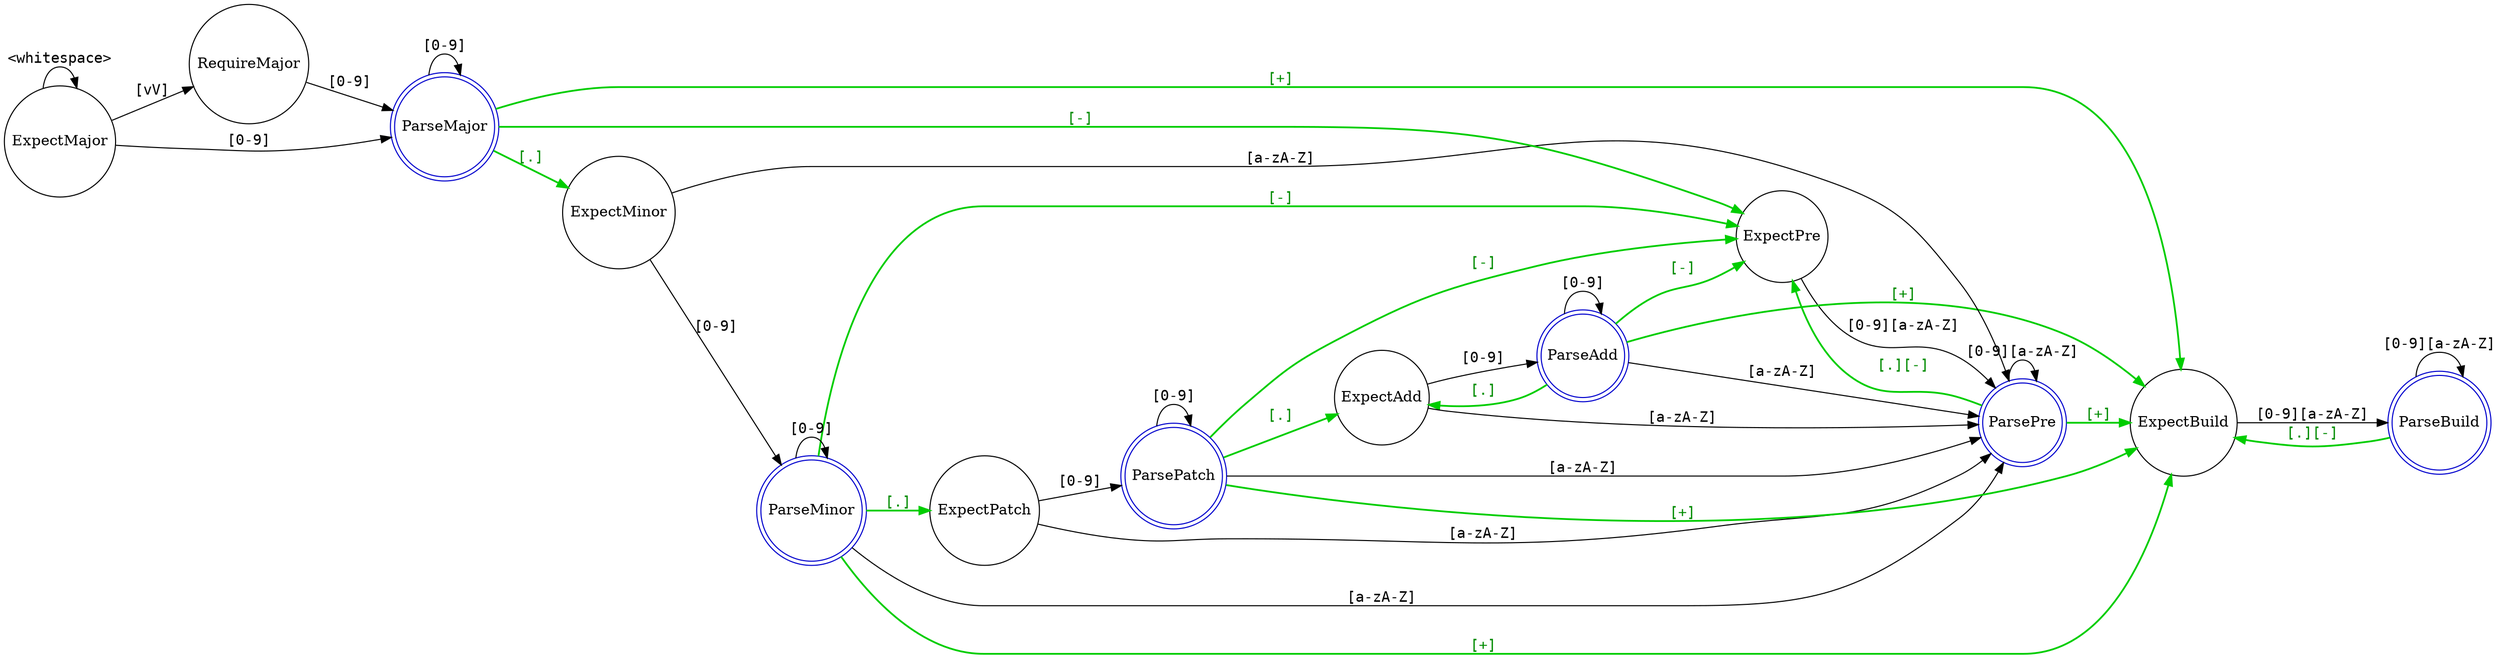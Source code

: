 digraph dfa {
    graph [rankdir=LR];
    node [margin=0.02 shape=circle];
    edge [fontname="JetBrains Mono,Fira Code,Monospace"];
    ExpectPre[label="ExpectPre"];
    ParseMinor[label="ParseMinor"shape=doublecircle color=blue3];
    ExpectBuild[label="ExpectBuild"];
    RequireMajor[label="RequireMajor"];
    ExpectMajor[label="ExpectMajor"];
    ParseAdd[label="ParseAdd"shape=doublecircle color=blue3];
    ParseBuild[label="ParseBuild"shape=doublecircle color=blue3];
    ExpectMinor[label="ExpectMinor"];
    ExpectAdd[label="ExpectAdd"];
    ParseMajor[label="ParseMajor"shape=doublecircle color=blue3];
    ExpectPatch[label="ExpectPatch"];
    ParsePre[label="ParsePre"shape=doublecircle color=blue3];
    ParsePatch[label="ParsePatch"shape=doublecircle color=blue3];
    ParsePre -> ExpectPre[label="[.][-]" color=green3 fontcolor=green4 penwidth=1.7];
    ParsePre -> ExpectBuild[label="[+]" color=green3 fontcolor=green4 penwidth=1.7];
    ParsePre -> ParsePre[label="[0-9][a-zA-Z]"];
    RequireMajor -> ParseMajor[label="[0-9]"];
    ParsePatch -> ParsePatch[label="[0-9]"];
    ParsePatch -> ExpectBuild[label="[+]" color=green3 fontcolor=green4 penwidth=1.7];
    ParsePatch -> ParsePre[label="[a-zA-Z]"];
    ParsePatch -> ExpectAdd[label="[.]" color=green3 fontcolor=green4 penwidth=1.7];
    ParsePatch -> ExpectPre[label="[-]" color=green3 fontcolor=green4 penwidth=1.7];
    ParseBuild -> ExpectBuild[label="[.][-]" color=green3 fontcolor=green4 penwidth=1.7];
    ParseBuild -> ParseBuild[label="[0-9][a-zA-Z]"];
    ExpectAdd -> ParseAdd[label="[0-9]"];
    ExpectAdd -> ParsePre[label="[a-zA-Z]"];
    ExpectPatch -> ParsePre[label="[a-zA-Z]"];
    ExpectPatch -> ParsePatch[label="[0-9]"];
    ParseMinor -> ParsePre[label="[a-zA-Z]"];
    ParseMinor -> ExpectPatch[label="[.]" color=green3 fontcolor=green4 penwidth=1.7];
    ParseMinor -> ExpectPre[label="[-]" color=green3 fontcolor=green4 penwidth=1.7];
    ParseMinor -> ParseMinor[label="[0-9]"];
    ParseMinor -> ExpectBuild[label="[+]" color=green3 fontcolor=green4 penwidth=1.7];
    ExpectMajor -> ParseMajor[label="[0-9]"];
    ExpectMajor -> RequireMajor[label="[vV]"];
    ExpectMajor -> ExpectMajor[label="<whitespace>"];
    ExpectBuild -> ParseBuild[label="[0-9][a-zA-Z]"];
    ExpectMinor -> ParseMinor[label="[0-9]"];
    ExpectMinor -> ParsePre[label="[a-zA-Z]"];
    ParseAdd -> ParsePre[label="[a-zA-Z]"];
    ParseAdd -> ExpectPre[label="[-]" color=green3 fontcolor=green4 penwidth=1.7];
    ParseAdd -> ExpectAdd[label="[.]" color=green3 fontcolor=green4 penwidth=1.7];
    ParseAdd -> ExpectBuild[label="[+]" color=green3 fontcolor=green4 penwidth=1.7];
    ParseAdd -> ParseAdd[label="[0-9]"];
    ParseMajor -> ExpectMinor[label="[.]" color=green3 fontcolor=green4 penwidth=1.7];
    ParseMajor -> ExpectPre[label="[-]" color=green3 fontcolor=green4 penwidth=1.7];
    ParseMajor -> ParseMajor[label="[0-9]"];
    ParseMajor -> ExpectBuild[label="[+]" color=green3 fontcolor=green4 penwidth=1.7];
    ExpectPre -> ParsePre[label="[0-9][a-zA-Z]"];
}
